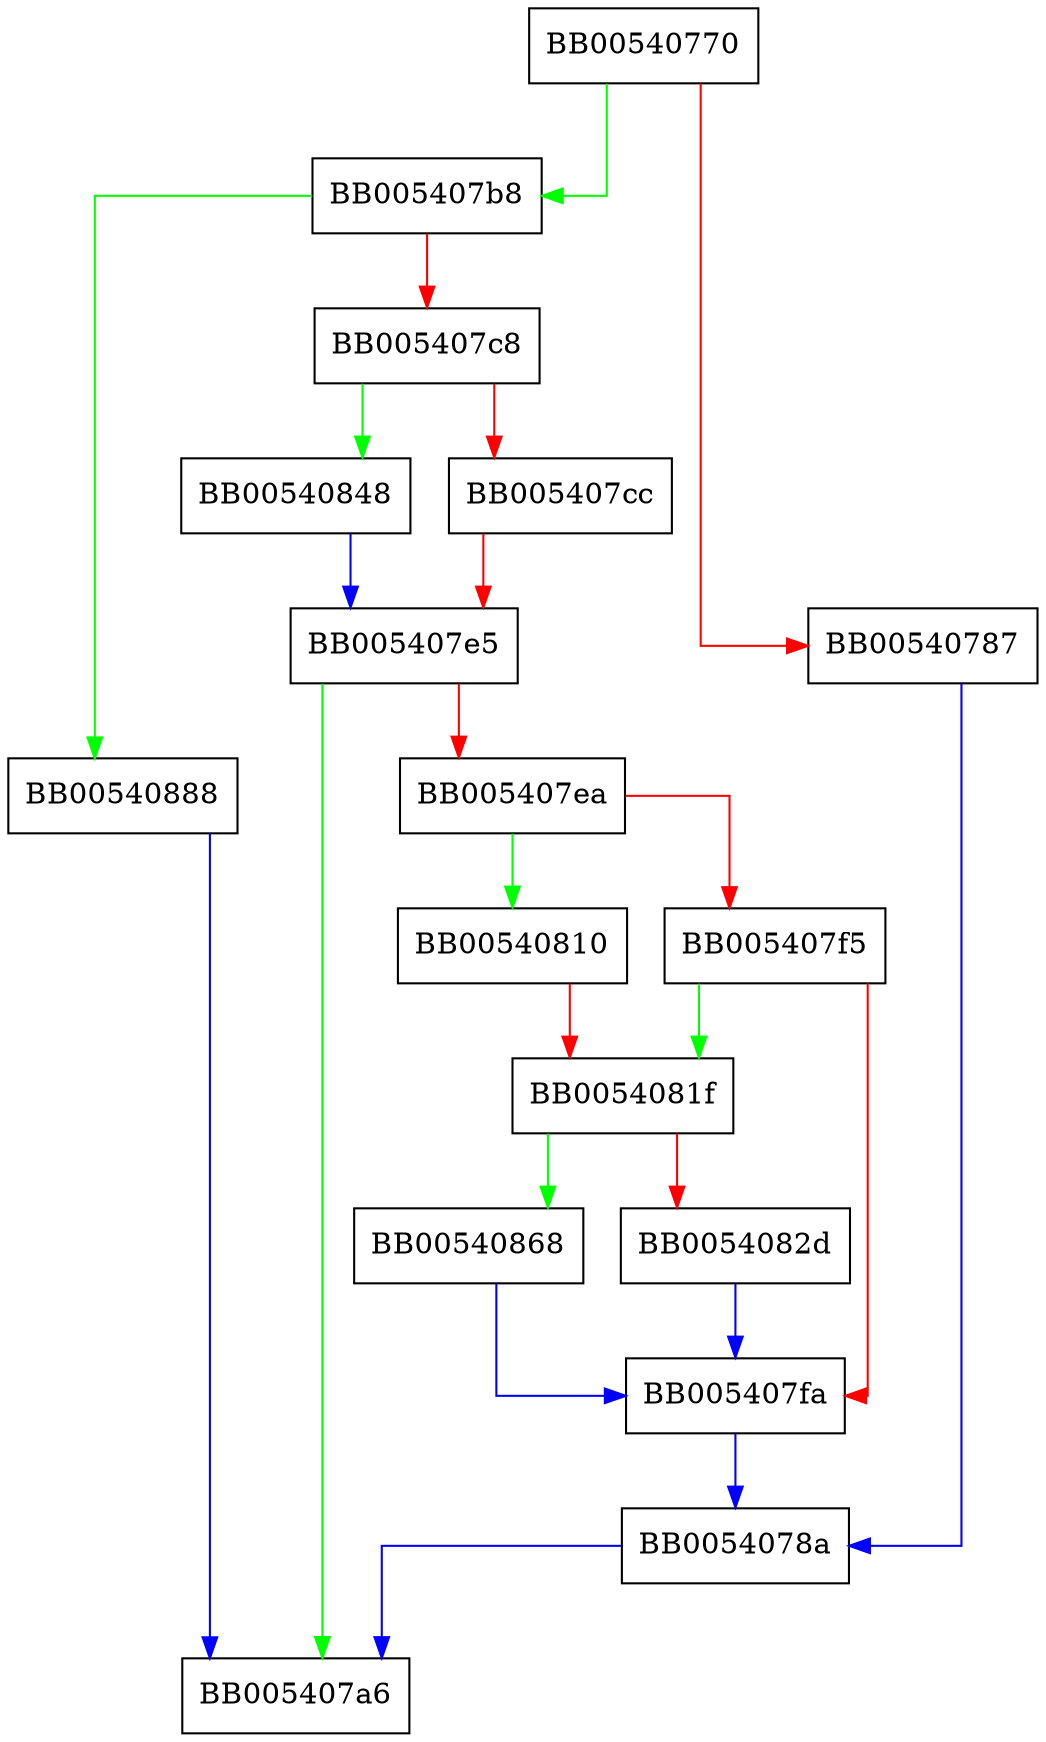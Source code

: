 digraph BN_set_word {
  node [shape="box"];
  graph [splines=ortho];
  BB00540770 -> BB005407b8 [color="green"];
  BB00540770 -> BB00540787 [color="red"];
  BB00540787 -> BB0054078a [color="blue"];
  BB0054078a -> BB005407a6 [color="blue"];
  BB005407b8 -> BB00540888 [color="green"];
  BB005407b8 -> BB005407c8 [color="red"];
  BB005407c8 -> BB00540848 [color="green"];
  BB005407c8 -> BB005407cc [color="red"];
  BB005407cc -> BB005407e5 [color="red"];
  BB005407e5 -> BB005407a6 [color="green"];
  BB005407e5 -> BB005407ea [color="red"];
  BB005407ea -> BB00540810 [color="green"];
  BB005407ea -> BB005407f5 [color="red"];
  BB005407f5 -> BB0054081f [color="green"];
  BB005407f5 -> BB005407fa [color="red"];
  BB005407fa -> BB0054078a [color="blue"];
  BB00540810 -> BB0054081f [color="red"];
  BB0054081f -> BB00540868 [color="green"];
  BB0054081f -> BB0054082d [color="red"];
  BB0054082d -> BB005407fa [color="blue"];
  BB00540848 -> BB005407e5 [color="blue"];
  BB00540868 -> BB005407fa [color="blue"];
  BB00540888 -> BB005407a6 [color="blue"];
}